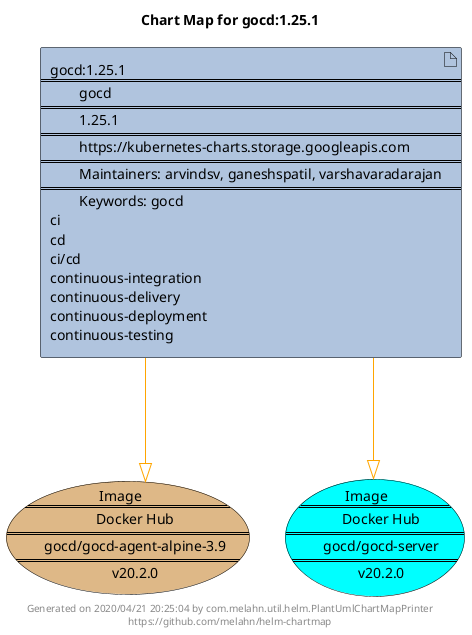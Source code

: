 @startuml
skinparam linetype ortho
skinparam backgroundColor white
skinparam usecaseBorderColor black
skinparam usecaseArrowColor LightSlateGray
skinparam artifactBorderColor black
skinparam artifactArrowColor LightSlateGray

title Chart Map for gocd:1.25.1

'There is one referenced Helm Chart
artifact "gocd:1.25.1\n====\n\tgocd\n====\n\t1.25.1\n====\n\thttps://kubernetes-charts.storage.googleapis.com\n====\n\tMaintainers: arvindsv, ganeshspatil, varshavaradarajan\n====\n\tKeywords: gocd\nci\ncd\nci/cd\ncontinuous-integration\ncontinuous-delivery\ncontinuous-deployment\ncontinuous-testing" as gocd_1_25_1 #LightSteelBlue

'There are 2 referenced Docker Images
usecase "Image\n====\n\tDocker Hub\n====\n\tgocd/gocd-agent-alpine-3.9\n====\n\tv20.2.0" as gocd_gocd_agent_alpine_3_9_v20_2_0 #BurlyWood
usecase "Image\n====\n\tDocker Hub\n====\n\tgocd/gocd-server\n====\n\tv20.2.0" as gocd_gocd_server_v20_2_0 #Aqua

'Chart Dependencies
gocd_1_25_1--[#orange]-|>gocd_gocd_server_v20_2_0
gocd_1_25_1--[#orange]-|>gocd_gocd_agent_alpine_3_9_v20_2_0

center footer Generated on 2020/04/21 20:25:04 by com.melahn.util.helm.PlantUmlChartMapPrinter\nhttps://github.com/melahn/helm-chartmap
@enduml
